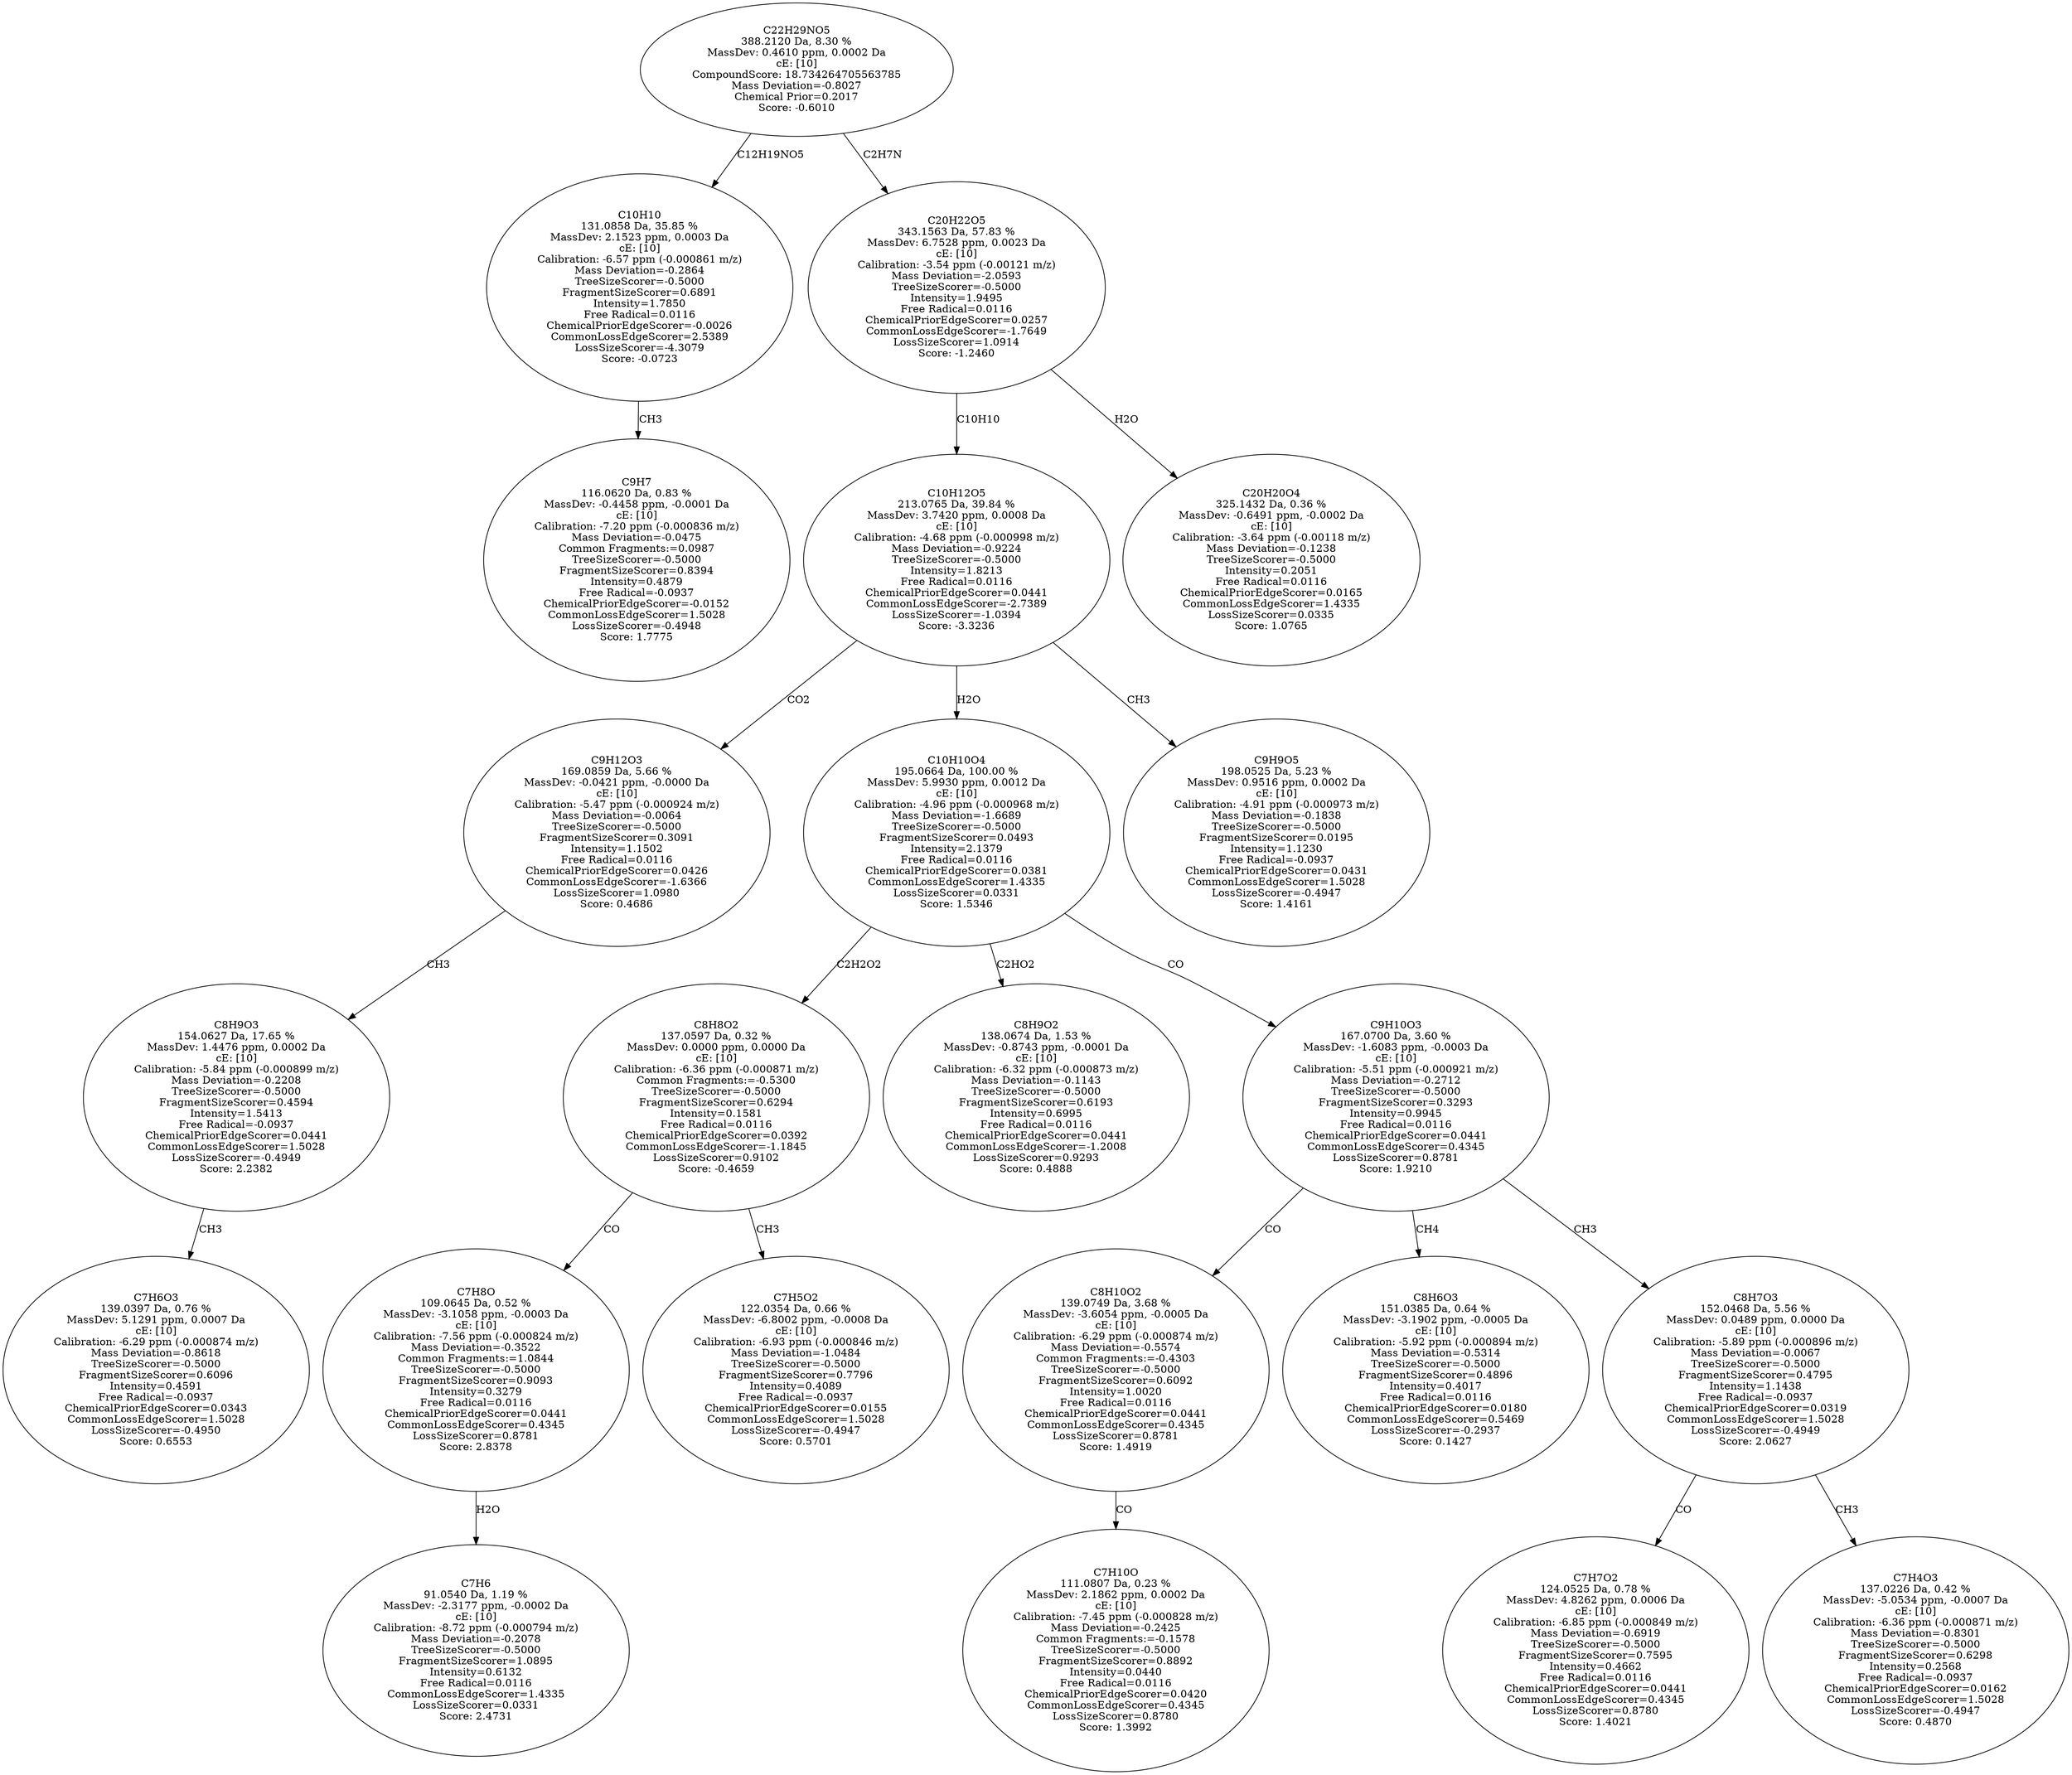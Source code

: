 strict digraph {
v1 [label="C9H7\n116.0620 Da, 0.83 %\nMassDev: -0.4458 ppm, -0.0001 Da\ncE: [10]\nCalibration: -7.20 ppm (-0.000836 m/z)\nMass Deviation=-0.0475\nCommon Fragments:=0.0987\nTreeSizeScorer=-0.5000\nFragmentSizeScorer=0.8394\nIntensity=0.4879\nFree Radical=-0.0937\nChemicalPriorEdgeScorer=-0.0152\nCommonLossEdgeScorer=1.5028\nLossSizeScorer=-0.4948\nScore: 1.7775"];
v2 [label="C10H10\n131.0858 Da, 35.85 %\nMassDev: 2.1523 ppm, 0.0003 Da\ncE: [10]\nCalibration: -6.57 ppm (-0.000861 m/z)\nMass Deviation=-0.2864\nTreeSizeScorer=-0.5000\nFragmentSizeScorer=0.6891\nIntensity=1.7850\nFree Radical=0.0116\nChemicalPriorEdgeScorer=-0.0026\nCommonLossEdgeScorer=2.5389\nLossSizeScorer=-4.3079\nScore: -0.0723"];
v3 [label="C7H6O3\n139.0397 Da, 0.76 %\nMassDev: 5.1291 ppm, 0.0007 Da\ncE: [10]\nCalibration: -6.29 ppm (-0.000874 m/z)\nMass Deviation=-0.8618\nTreeSizeScorer=-0.5000\nFragmentSizeScorer=0.6096\nIntensity=0.4591\nFree Radical=-0.0937\nChemicalPriorEdgeScorer=0.0343\nCommonLossEdgeScorer=1.5028\nLossSizeScorer=-0.4950\nScore: 0.6553"];
v4 [label="C8H9O3\n154.0627 Da, 17.65 %\nMassDev: 1.4476 ppm, 0.0002 Da\ncE: [10]\nCalibration: -5.84 ppm (-0.000899 m/z)\nMass Deviation=-0.2208\nTreeSizeScorer=-0.5000\nFragmentSizeScorer=0.4594\nIntensity=1.5413\nFree Radical=-0.0937\nChemicalPriorEdgeScorer=0.0441\nCommonLossEdgeScorer=1.5028\nLossSizeScorer=-0.4949\nScore: 2.2382"];
v5 [label="C9H12O3\n169.0859 Da, 5.66 %\nMassDev: -0.0421 ppm, -0.0000 Da\ncE: [10]\nCalibration: -5.47 ppm (-0.000924 m/z)\nMass Deviation=-0.0064\nTreeSizeScorer=-0.5000\nFragmentSizeScorer=0.3091\nIntensity=1.1502\nFree Radical=0.0116\nChemicalPriorEdgeScorer=0.0426\nCommonLossEdgeScorer=-1.6366\nLossSizeScorer=1.0980\nScore: 0.4686"];
v6 [label="C7H6\n91.0540 Da, 1.19 %\nMassDev: -2.3177 ppm, -0.0002 Da\ncE: [10]\nCalibration: -8.72 ppm (-0.000794 m/z)\nMass Deviation=-0.2078\nTreeSizeScorer=-0.5000\nFragmentSizeScorer=1.0895\nIntensity=0.6132\nFree Radical=0.0116\nCommonLossEdgeScorer=1.4335\nLossSizeScorer=0.0331\nScore: 2.4731"];
v7 [label="C7H8O\n109.0645 Da, 0.52 %\nMassDev: -3.1058 ppm, -0.0003 Da\ncE: [10]\nCalibration: -7.56 ppm (-0.000824 m/z)\nMass Deviation=-0.3522\nCommon Fragments:=1.0844\nTreeSizeScorer=-0.5000\nFragmentSizeScorer=0.9093\nIntensity=0.3279\nFree Radical=0.0116\nChemicalPriorEdgeScorer=0.0441\nCommonLossEdgeScorer=0.4345\nLossSizeScorer=0.8781\nScore: 2.8378"];
v8 [label="C7H5O2\n122.0354 Da, 0.66 %\nMassDev: -6.8002 ppm, -0.0008 Da\ncE: [10]\nCalibration: -6.93 ppm (-0.000846 m/z)\nMass Deviation=-1.0484\nTreeSizeScorer=-0.5000\nFragmentSizeScorer=0.7796\nIntensity=0.4089\nFree Radical=-0.0937\nChemicalPriorEdgeScorer=0.0155\nCommonLossEdgeScorer=1.5028\nLossSizeScorer=-0.4947\nScore: 0.5701"];
v9 [label="C8H8O2\n137.0597 Da, 0.32 %\nMassDev: 0.0000 ppm, 0.0000 Da\ncE: [10]\nCalibration: -6.36 ppm (-0.000871 m/z)\nCommon Fragments:=-0.5300\nTreeSizeScorer=-0.5000\nFragmentSizeScorer=0.6294\nIntensity=0.1581\nFree Radical=0.0116\nChemicalPriorEdgeScorer=0.0392\nCommonLossEdgeScorer=-1.1845\nLossSizeScorer=0.9102\nScore: -0.4659"];
v10 [label="C8H9O2\n138.0674 Da, 1.53 %\nMassDev: -0.8743 ppm, -0.0001 Da\ncE: [10]\nCalibration: -6.32 ppm (-0.000873 m/z)\nMass Deviation=-0.1143\nTreeSizeScorer=-0.5000\nFragmentSizeScorer=0.6193\nIntensity=0.6995\nFree Radical=0.0116\nChemicalPriorEdgeScorer=0.0441\nCommonLossEdgeScorer=-1.2008\nLossSizeScorer=0.9293\nScore: 0.4888"];
v11 [label="C7H10O\n111.0807 Da, 0.23 %\nMassDev: 2.1862 ppm, 0.0002 Da\ncE: [10]\nCalibration: -7.45 ppm (-0.000828 m/z)\nMass Deviation=-0.2425\nCommon Fragments:=-0.1578\nTreeSizeScorer=-0.5000\nFragmentSizeScorer=0.8892\nIntensity=0.0440\nFree Radical=0.0116\nChemicalPriorEdgeScorer=0.0420\nCommonLossEdgeScorer=0.4345\nLossSizeScorer=0.8780\nScore: 1.3992"];
v12 [label="C8H10O2\n139.0749 Da, 3.68 %\nMassDev: -3.6054 ppm, -0.0005 Da\ncE: [10]\nCalibration: -6.29 ppm (-0.000874 m/z)\nMass Deviation=-0.5574\nCommon Fragments:=-0.4303\nTreeSizeScorer=-0.5000\nFragmentSizeScorer=0.6092\nIntensity=1.0020\nFree Radical=0.0116\nChemicalPriorEdgeScorer=0.0441\nCommonLossEdgeScorer=0.4345\nLossSizeScorer=0.8781\nScore: 1.4919"];
v13 [label="C8H6O3\n151.0385 Da, 0.64 %\nMassDev: -3.1902 ppm, -0.0005 Da\ncE: [10]\nCalibration: -5.92 ppm (-0.000894 m/z)\nMass Deviation=-0.5314\nTreeSizeScorer=-0.5000\nFragmentSizeScorer=0.4896\nIntensity=0.4017\nFree Radical=0.0116\nChemicalPriorEdgeScorer=0.0180\nCommonLossEdgeScorer=0.5469\nLossSizeScorer=-0.2937\nScore: 0.1427"];
v14 [label="C7H7O2\n124.0525 Da, 0.78 %\nMassDev: 4.8262 ppm, 0.0006 Da\ncE: [10]\nCalibration: -6.85 ppm (-0.000849 m/z)\nMass Deviation=-0.6919\nTreeSizeScorer=-0.5000\nFragmentSizeScorer=0.7595\nIntensity=0.4662\nFree Radical=0.0116\nChemicalPriorEdgeScorer=0.0441\nCommonLossEdgeScorer=0.4345\nLossSizeScorer=0.8780\nScore: 1.4021"];
v15 [label="C7H4O3\n137.0226 Da, 0.42 %\nMassDev: -5.0534 ppm, -0.0007 Da\ncE: [10]\nCalibration: -6.36 ppm (-0.000871 m/z)\nMass Deviation=-0.8301\nTreeSizeScorer=-0.5000\nFragmentSizeScorer=0.6298\nIntensity=0.2568\nFree Radical=-0.0937\nChemicalPriorEdgeScorer=0.0162\nCommonLossEdgeScorer=1.5028\nLossSizeScorer=-0.4947\nScore: 0.4870"];
v16 [label="C8H7O3\n152.0468 Da, 5.56 %\nMassDev: 0.0489 ppm, 0.0000 Da\ncE: [10]\nCalibration: -5.89 ppm (-0.000896 m/z)\nMass Deviation=-0.0067\nTreeSizeScorer=-0.5000\nFragmentSizeScorer=0.4795\nIntensity=1.1438\nFree Radical=-0.0937\nChemicalPriorEdgeScorer=0.0319\nCommonLossEdgeScorer=1.5028\nLossSizeScorer=-0.4949\nScore: 2.0627"];
v17 [label="C9H10O3\n167.0700 Da, 3.60 %\nMassDev: -1.6083 ppm, -0.0003 Da\ncE: [10]\nCalibration: -5.51 ppm (-0.000921 m/z)\nMass Deviation=-0.2712\nTreeSizeScorer=-0.5000\nFragmentSizeScorer=0.3293\nIntensity=0.9945\nFree Radical=0.0116\nChemicalPriorEdgeScorer=0.0441\nCommonLossEdgeScorer=0.4345\nLossSizeScorer=0.8781\nScore: 1.9210"];
v18 [label="C10H10O4\n195.0664 Da, 100.00 %\nMassDev: 5.9930 ppm, 0.0012 Da\ncE: [10]\nCalibration: -4.96 ppm (-0.000968 m/z)\nMass Deviation=-1.6689\nTreeSizeScorer=-0.5000\nFragmentSizeScorer=0.0493\nIntensity=2.1379\nFree Radical=0.0116\nChemicalPriorEdgeScorer=0.0381\nCommonLossEdgeScorer=1.4335\nLossSizeScorer=0.0331\nScore: 1.5346"];
v19 [label="C9H9O5\n198.0525 Da, 5.23 %\nMassDev: 0.9516 ppm, 0.0002 Da\ncE: [10]\nCalibration: -4.91 ppm (-0.000973 m/z)\nMass Deviation=-0.1838\nTreeSizeScorer=-0.5000\nFragmentSizeScorer=0.0195\nIntensity=1.1230\nFree Radical=-0.0937\nChemicalPriorEdgeScorer=0.0431\nCommonLossEdgeScorer=1.5028\nLossSizeScorer=-0.4947\nScore: 1.4161"];
v20 [label="C10H12O5\n213.0765 Da, 39.84 %\nMassDev: 3.7420 ppm, 0.0008 Da\ncE: [10]\nCalibration: -4.68 ppm (-0.000998 m/z)\nMass Deviation=-0.9224\nTreeSizeScorer=-0.5000\nIntensity=1.8213\nFree Radical=0.0116\nChemicalPriorEdgeScorer=0.0441\nCommonLossEdgeScorer=-2.7389\nLossSizeScorer=-1.0394\nScore: -3.3236"];
v21 [label="C20H20O4\n325.1432 Da, 0.36 %\nMassDev: -0.6491 ppm, -0.0002 Da\ncE: [10]\nCalibration: -3.64 ppm (-0.00118 m/z)\nMass Deviation=-0.1238\nTreeSizeScorer=-0.5000\nIntensity=0.2051\nFree Radical=0.0116\nChemicalPriorEdgeScorer=0.0165\nCommonLossEdgeScorer=1.4335\nLossSizeScorer=0.0335\nScore: 1.0765"];
v22 [label="C20H22O5\n343.1563 Da, 57.83 %\nMassDev: 6.7528 ppm, 0.0023 Da\ncE: [10]\nCalibration: -3.54 ppm (-0.00121 m/z)\nMass Deviation=-2.0593\nTreeSizeScorer=-0.5000\nIntensity=1.9495\nFree Radical=0.0116\nChemicalPriorEdgeScorer=0.0257\nCommonLossEdgeScorer=-1.7649\nLossSizeScorer=1.0914\nScore: -1.2460"];
v23 [label="C22H29NO5\n388.2120 Da, 8.30 %\nMassDev: 0.4610 ppm, 0.0002 Da\ncE: [10]\nCompoundScore: 18.734264705563785\nMass Deviation=-0.8027\nChemical Prior=0.2017\nScore: -0.6010"];
v2 -> v1 [label="CH3"];
v23 -> v2 [label="C12H19NO5"];
v4 -> v3 [label="CH3"];
v5 -> v4 [label="CH3"];
v20 -> v5 [label="CO2"];
v7 -> v6 [label="H2O"];
v9 -> v7 [label="CO"];
v9 -> v8 [label="CH3"];
v18 -> v9 [label="C2H2O2"];
v18 -> v10 [label="C2HO2"];
v12 -> v11 [label="CO"];
v17 -> v12 [label="CO"];
v17 -> v13 [label="CH4"];
v16 -> v14 [label="CO"];
v16 -> v15 [label="CH3"];
v17 -> v16 [label="CH3"];
v18 -> v17 [label="CO"];
v20 -> v18 [label="H2O"];
v20 -> v19 [label="CH3"];
v22 -> v20 [label="C10H10"];
v22 -> v21 [label="H2O"];
v23 -> v22 [label="C2H7N"];
}